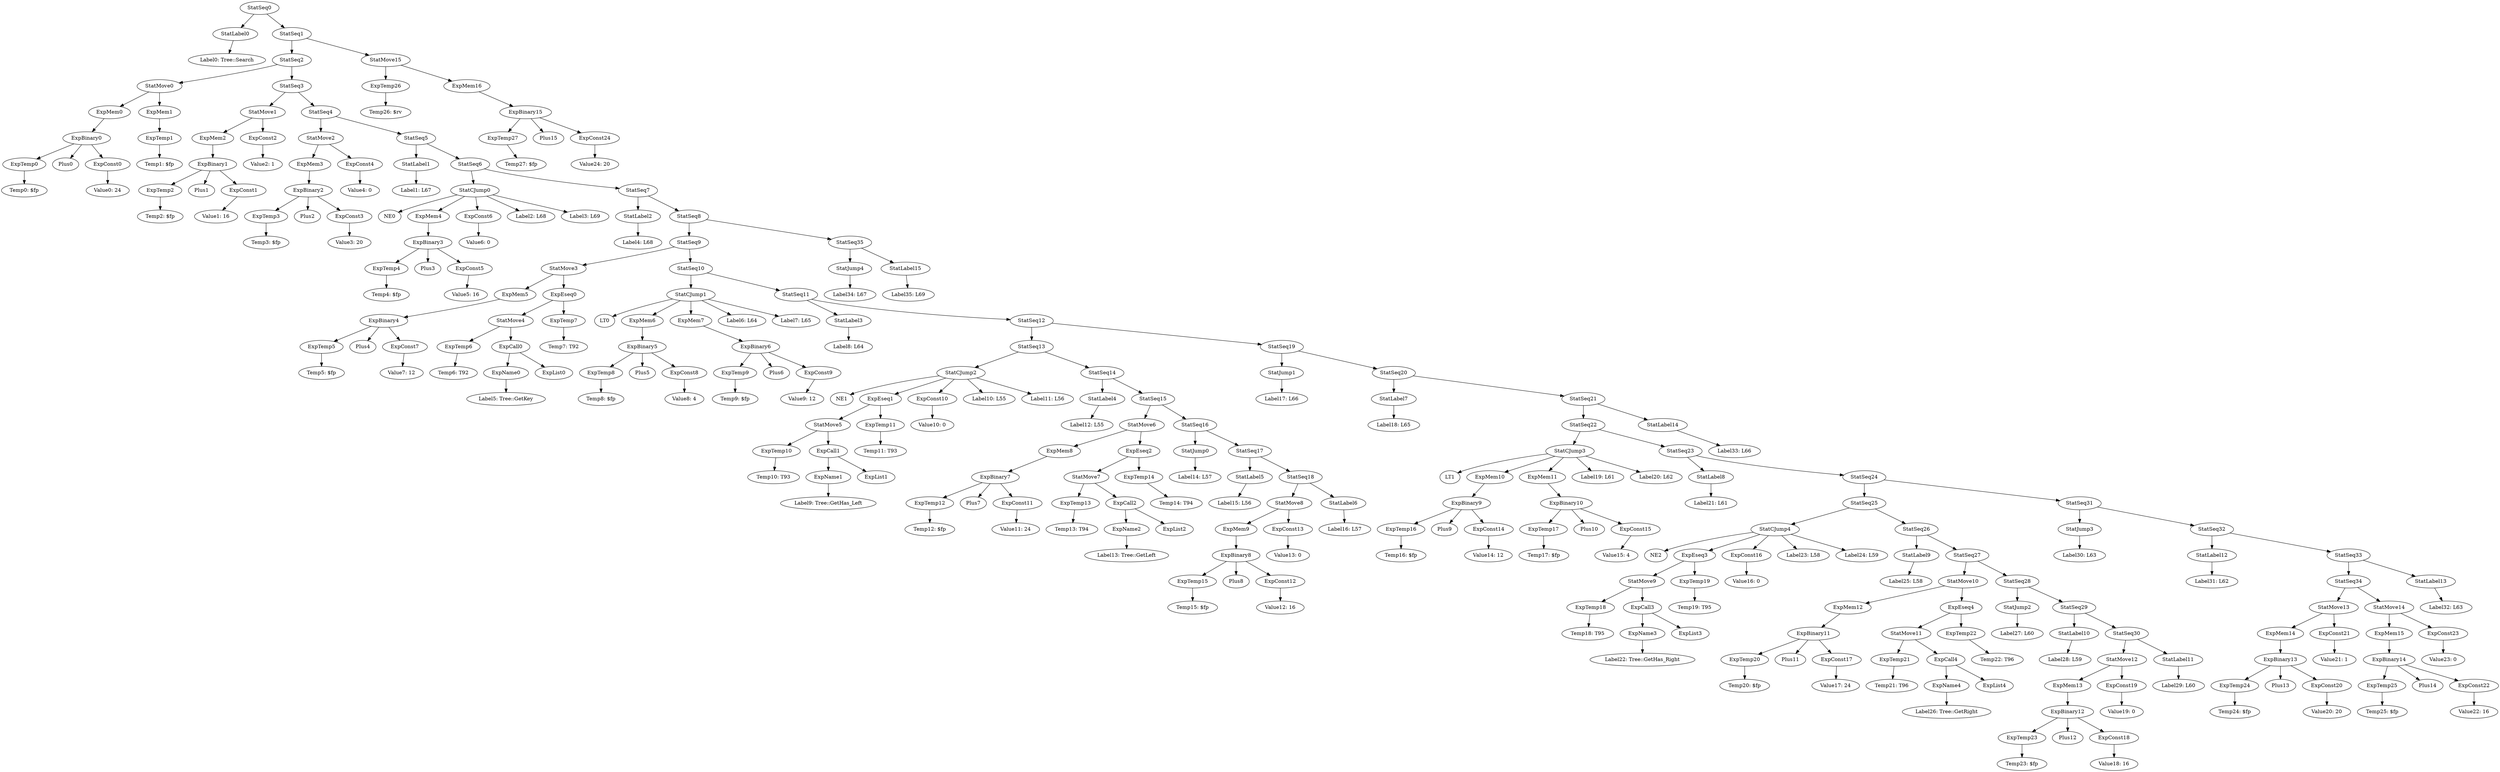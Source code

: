 digraph {
	ordering = out;
	ExpTemp27 -> "Temp27: $fp";
	ExpTemp26 -> "Temp26: $rv";
	StatLabel15 -> "Label35: L69";
	StatJump4 -> "Label34: L67";
	StatSeq8 -> StatSeq9;
	StatSeq8 -> StatSeq35;
	StatLabel14 -> "Label33: L66";
	StatSeq21 -> StatSeq22;
	StatSeq21 -> StatLabel14;
	StatLabel13 -> "Label32: L63";
	StatSeq35 -> StatJump4;
	StatSeq35 -> StatLabel15;
	StatMove14 -> ExpMem15;
	StatMove14 -> ExpConst23;
	ExpConst22 -> "Value22: 16";
	StatSeq34 -> StatMove13;
	StatSeq34 -> StatMove14;
	ExpConst21 -> "Value21: 1";
	ExpMem14 -> ExpBinary13;
	ExpConst20 -> "Value20: 20";
	ExpTemp24 -> "Temp24: $fp";
	StatSeq24 -> StatSeq25;
	StatSeq24 -> StatSeq31;
	ExpMem13 -> ExpBinary12;
	ExpConst18 -> "Value18: 16";
	ExpBinary12 -> ExpTemp23;
	ExpBinary12 -> Plus12;
	ExpBinary12 -> ExpConst18;
	StatSeq29 -> StatLabel10;
	StatSeq29 -> StatSeq30;
	StatSeq28 -> StatJump2;
	StatSeq28 -> StatSeq29;
	StatLabel10 -> "Label28: L59";
	StatJump2 -> "Label27: L60";
	StatSeq27 -> StatMove10;
	StatSeq27 -> StatSeq28;
	StatSeq32 -> StatLabel12;
	StatSeq32 -> StatSeq33;
	ExpTemp22 -> "Temp22: T96";
	ExpEseq4 -> StatMove11;
	ExpEseq4 -> ExpTemp22;
	ExpName4 -> "Label26: Tree::GetRight";
	ExpTemp21 -> "Temp21: T96";
	StatMove10 -> ExpMem12;
	StatMove10 -> ExpEseq4;
	ExpMem12 -> ExpBinary11;
	ExpConst17 -> "Value17: 24";
	StatLabel9 -> "Label25: L58";
	StatSeq25 -> StatCJump4;
	StatSeq25 -> StatSeq26;
	ExpConst16 -> "Value16: 0";
	ExpTemp25 -> "Temp25: $fp";
	ExpEseq3 -> StatMove9;
	ExpEseq3 -> ExpTemp19;
	ExpName3 -> "Label22: Tree::GetHas_Right";
	StatMove9 -> ExpTemp18;
	StatMove9 -> ExpCall3;
	ExpTemp18 -> "Temp18: T95";
	StatLabel8 -> "Label21: L61";
	StatSeq22 -> StatCJump3;
	StatSeq22 -> StatSeq23;
	StatMove11 -> ExpTemp21;
	StatMove11 -> ExpCall4;
	ExpMem11 -> ExpBinary10;
	ExpConst15 -> "Value15: 4";
	ExpBinary10 -> ExpTemp17;
	ExpBinary10 -> Plus10;
	ExpBinary10 -> ExpConst15;
	ExpConst14 -> "Value14: 12";
	StatCJump3 -> LT1;
	StatCJump3 -> ExpMem10;
	StatCJump3 -> ExpMem11;
	StatCJump3 -> "Label19: L61";
	StatCJump3 -> "Label20: L62";
	StatSeq19 -> StatJump1;
	StatSeq19 -> StatSeq20;
	ExpTemp6 -> "Temp6: T92";
	StatSeq26 -> StatLabel9;
	StatSeq26 -> StatSeq27;
	StatMove6 -> ExpMem8;
	StatMove6 -> ExpEseq2;
	ExpConst24 -> "Value24: 20";
	StatMove3 -> ExpMem5;
	StatMove3 -> ExpEseq0;
	ExpConst0 -> "Value0: 24";
	ExpConst2 -> "Value2: 1";
	ExpTemp7 -> "Temp7: T92";
	ExpTemp0 -> "Temp0: $fp";
	ExpConst4 -> "Value4: 0";
	ExpTemp20 -> "Temp20: $fp";
	ExpName0 -> "Label5: Tree::GetKey";
	ExpConst8 -> "Value8: 4";
	ExpConst6 -> "Value6: 0";
	ExpMem1 -> ExpTemp1;
	StatSeq2 -> StatMove0;
	StatSeq2 -> StatSeq3;
	ExpMem0 -> ExpBinary0;
	ExpConst10 -> "Value10: 0";
	ExpBinary1 -> ExpTemp2;
	ExpBinary1 -> Plus1;
	ExpBinary1 -> ExpConst1;
	ExpMem3 -> ExpBinary2;
	ExpName2 -> "Label13: Tree::GetLeft";
	ExpMem5 -> ExpBinary4;
	ExpBinary2 -> ExpTemp3;
	ExpBinary2 -> Plus2;
	ExpBinary2 -> ExpConst3;
	ExpTemp5 -> "Temp5: $fp";
	ExpTemp4 -> "Temp4: $fp";
	StatLabel5 -> "Label15: L56";
	ExpConst5 -> "Value5: 16";
	StatSeq0 -> StatLabel0;
	StatSeq0 -> StatSeq1;
	StatSeq31 -> StatJump3;
	StatSeq31 -> StatSeq32;
	ExpEseq0 -> StatMove4;
	ExpEseq0 -> ExpTemp7;
	ExpTemp11 -> "Temp11: T93";
	StatSeq6 -> StatCJump0;
	StatSeq6 -> StatSeq7;
	ExpTemp3 -> "Temp3: $fp";
	ExpCall0 -> ExpName0;
	ExpCall0 -> ExpList0;
	StatSeq9 -> StatMove3;
	StatSeq9 -> StatSeq10;
	StatLabel1 -> "Label1: L67";
	StatSeq1 -> StatSeq2;
	StatSeq1 -> StatMove15;
	ExpMem2 -> ExpBinary1;
	StatMove0 -> ExpMem0;
	StatMove0 -> ExpMem1;
	StatLabel7 -> "Label18: L65";
	StatMove8 -> ExpMem9;
	StatMove8 -> ExpConst13;
	StatSeq3 -> StatMove1;
	StatSeq3 -> StatSeq4;
	StatMove15 -> ExpTemp26;
	StatMove15 -> ExpMem16;
	ExpBinary3 -> ExpTemp4;
	ExpBinary3 -> Plus3;
	ExpBinary3 -> ExpConst5;
	StatLabel3 -> "Label8: L64";
	ExpMem7 -> ExpBinary6;
	StatSeq15 -> StatMove6;
	StatSeq15 -> StatSeq16;
	StatSeq33 -> StatSeq34;
	StatSeq33 -> StatLabel13;
	ExpBinary11 -> ExpTemp20;
	ExpBinary11 -> Plus11;
	ExpBinary11 -> ExpConst17;
	ExpMem4 -> ExpBinary3;
	ExpBinary0 -> ExpTemp0;
	ExpBinary0 -> Plus0;
	ExpBinary0 -> ExpConst0;
	StatLabel11 -> "Label29: L60";
	ExpTemp2 -> "Temp2: $fp";
	ExpBinary13 -> ExpTemp24;
	ExpBinary13 -> Plus13;
	ExpBinary13 -> ExpConst20;
	StatMove2 -> ExpMem3;
	StatMove2 -> ExpConst4;
	ExpConst1 -> "Value1: 16";
	StatCJump0 -> NE0;
	StatCJump0 -> ExpMem4;
	StatCJump0 -> ExpConst6;
	StatCJump0 -> "Label2: L68";
	StatCJump0 -> "Label3: L69";
	ExpBinary14 -> ExpTemp25;
	ExpBinary14 -> Plus14;
	ExpBinary14 -> ExpConst22;
	StatSeq5 -> StatLabel1;
	StatSeq5 -> StatSeq6;
	StatSeq23 -> StatLabel8;
	StatSeq23 -> StatSeq24;
	StatLabel4 -> "Label12: L55";
	StatSeq30 -> StatMove12;
	StatSeq30 -> StatLabel11;
	ExpTemp19 -> "Temp19: T95";
	StatLabel0 -> "Label0: Tree::Search";
	StatSeq17 -> StatLabel5;
	StatSeq17 -> StatSeq18;
	StatMove1 -> ExpMem2;
	StatMove1 -> ExpConst2;
	ExpTemp23 -> "Temp23: $fp";
	ExpTemp17 -> "Temp17: $fp";
	ExpMem9 -> ExpBinary8;
	StatSeq13 -> StatCJump2;
	StatSeq13 -> StatSeq14;
	ExpConst7 -> "Value7: 12";
	ExpConst3 -> "Value3: 20";
	ExpConst23 -> "Value23: 0";
	ExpTemp12 -> "Temp12: $fp";
	StatLabel6 -> "Label16: L57";
	ExpCall3 -> ExpName3;
	ExpCall3 -> ExpList3;
	StatCJump1 -> LT0;
	StatCJump1 -> ExpMem6;
	StatCJump1 -> ExpMem7;
	StatCJump1 -> "Label6: L64";
	StatCJump1 -> "Label7: L65";
	ExpMem15 -> ExpBinary14;
	ExpTemp8 -> "Temp8: $fp";
	StatCJump4 -> NE2;
	StatCJump4 -> ExpEseq3;
	StatCJump4 -> ExpConst16;
	StatCJump4 -> "Label23: L58";
	StatCJump4 -> "Label24: L59";
	ExpBinary9 -> ExpTemp16;
	ExpBinary9 -> Plus9;
	ExpBinary9 -> ExpConst14;
	ExpBinary7 -> ExpTemp12;
	ExpBinary7 -> Plus7;
	ExpBinary7 -> ExpConst11;
	ExpConst12 -> "Value12: 16";
	ExpBinary5 -> ExpTemp8;
	ExpBinary5 -> Plus5;
	ExpBinary5 -> ExpConst8;
	StatMove5 -> ExpTemp10;
	StatMove5 -> ExpCall1;
	StatLabel2 -> "Label4: L68";
	StatMove4 -> ExpTemp6;
	StatMove4 -> ExpCall0;
	ExpConst9 -> "Value9: 12";
	StatSeq20 -> StatLabel7;
	StatSeq20 -> StatSeq21;
	StatSeq11 -> StatLabel3;
	StatSeq11 -> StatSeq12;
	ExpMem6 -> ExpBinary5;
	ExpTemp16 -> "Temp16: $fp";
	StatCJump2 -> NE1;
	StatCJump2 -> ExpEseq1;
	StatCJump2 -> ExpConst10;
	StatCJump2 -> "Label10: L55";
	StatCJump2 -> "Label11: L56";
	StatJump3 -> "Label30: L63";
	ExpCall4 -> ExpName4;
	ExpCall4 -> ExpList4;
	ExpTemp9 -> "Temp9: $fp";
	ExpMem16 -> ExpBinary15;
	ExpBinary6 -> ExpTemp9;
	ExpBinary6 -> Plus6;
	ExpBinary6 -> ExpConst9;
	StatMove13 -> ExpMem14;
	StatMove13 -> ExpConst21;
	StatSeq10 -> StatCJump1;
	StatSeq10 -> StatSeq11;
	ExpName1 -> "Label9: Tree::GetHas_Left";
	ExpEseq1 -> StatMove5;
	ExpEseq1 -> ExpTemp11;
	StatSeq14 -> StatLabel4;
	StatSeq14 -> StatSeq15;
	ExpTemp15 -> "Temp15: $fp";
	ExpMem10 -> ExpBinary9;
	ExpTemp10 -> "Temp10: T93";
	ExpCall1 -> ExpName1;
	ExpCall1 -> ExpList1;
	StatJump0 -> "Label14: L57";
	StatLabel12 -> "Label31: L62";
	ExpConst11 -> "Value11: 24";
	ExpMem8 -> ExpBinary7;
	ExpTemp13 -> "Temp13: T94";
	ExpConst13 -> "Value13: 0";
	StatMove7 -> ExpTemp13;
	StatMove7 -> ExpCall2;
	ExpBinary15 -> ExpTemp27;
	ExpBinary15 -> Plus15;
	ExpBinary15 -> ExpConst24;
	ExpCall2 -> ExpName2;
	ExpCall2 -> ExpList2;
	ExpBinary4 -> ExpTemp5;
	ExpBinary4 -> Plus4;
	ExpBinary4 -> ExpConst7;
	ExpTemp1 -> "Temp1: $fp";
	ExpEseq2 -> StatMove7;
	ExpEseq2 -> ExpTemp14;
	ExpConst19 -> "Value19: 0";
	StatMove12 -> ExpMem13;
	StatMove12 -> ExpConst19;
	ExpTemp14 -> "Temp14: T94";
	StatSeq7 -> StatLabel2;
	StatSeq7 -> StatSeq8;
	StatSeq16 -> StatJump0;
	StatSeq16 -> StatSeq17;
	ExpBinary8 -> ExpTemp15;
	ExpBinary8 -> Plus8;
	ExpBinary8 -> ExpConst12;
	StatSeq18 -> StatMove8;
	StatSeq18 -> StatLabel6;
	StatSeq12 -> StatSeq13;
	StatSeq12 -> StatSeq19;
	StatSeq4 -> StatMove2;
	StatSeq4 -> StatSeq5;
	StatJump1 -> "Label17: L66";
}

